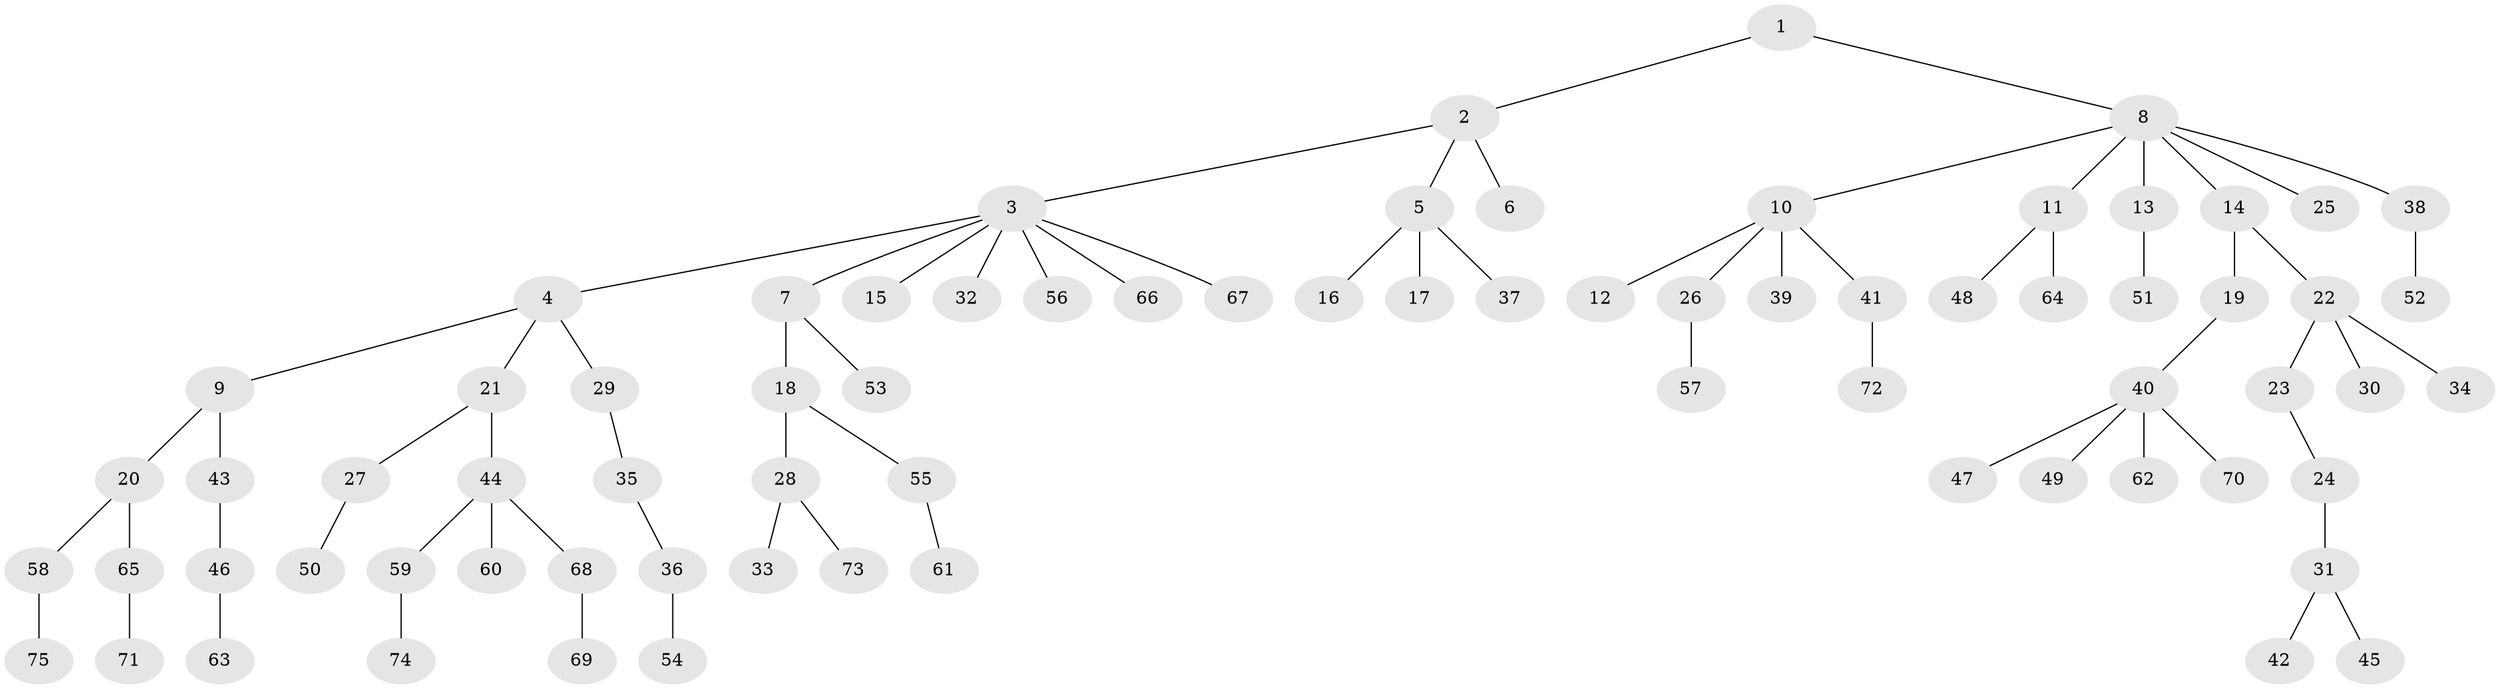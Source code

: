 // Generated by graph-tools (version 1.1) at 2025/15/03/09/25 04:15:38]
// undirected, 75 vertices, 74 edges
graph export_dot {
graph [start="1"]
  node [color=gray90,style=filled];
  1;
  2;
  3;
  4;
  5;
  6;
  7;
  8;
  9;
  10;
  11;
  12;
  13;
  14;
  15;
  16;
  17;
  18;
  19;
  20;
  21;
  22;
  23;
  24;
  25;
  26;
  27;
  28;
  29;
  30;
  31;
  32;
  33;
  34;
  35;
  36;
  37;
  38;
  39;
  40;
  41;
  42;
  43;
  44;
  45;
  46;
  47;
  48;
  49;
  50;
  51;
  52;
  53;
  54;
  55;
  56;
  57;
  58;
  59;
  60;
  61;
  62;
  63;
  64;
  65;
  66;
  67;
  68;
  69;
  70;
  71;
  72;
  73;
  74;
  75;
  1 -- 2;
  1 -- 8;
  2 -- 3;
  2 -- 5;
  2 -- 6;
  3 -- 4;
  3 -- 7;
  3 -- 15;
  3 -- 32;
  3 -- 56;
  3 -- 66;
  3 -- 67;
  4 -- 9;
  4 -- 21;
  4 -- 29;
  5 -- 16;
  5 -- 17;
  5 -- 37;
  7 -- 18;
  7 -- 53;
  8 -- 10;
  8 -- 11;
  8 -- 13;
  8 -- 14;
  8 -- 25;
  8 -- 38;
  9 -- 20;
  9 -- 43;
  10 -- 12;
  10 -- 26;
  10 -- 39;
  10 -- 41;
  11 -- 48;
  11 -- 64;
  13 -- 51;
  14 -- 19;
  14 -- 22;
  18 -- 28;
  18 -- 55;
  19 -- 40;
  20 -- 58;
  20 -- 65;
  21 -- 27;
  21 -- 44;
  22 -- 23;
  22 -- 30;
  22 -- 34;
  23 -- 24;
  24 -- 31;
  26 -- 57;
  27 -- 50;
  28 -- 33;
  28 -- 73;
  29 -- 35;
  31 -- 42;
  31 -- 45;
  35 -- 36;
  36 -- 54;
  38 -- 52;
  40 -- 47;
  40 -- 49;
  40 -- 62;
  40 -- 70;
  41 -- 72;
  43 -- 46;
  44 -- 59;
  44 -- 60;
  44 -- 68;
  46 -- 63;
  55 -- 61;
  58 -- 75;
  59 -- 74;
  65 -- 71;
  68 -- 69;
}
